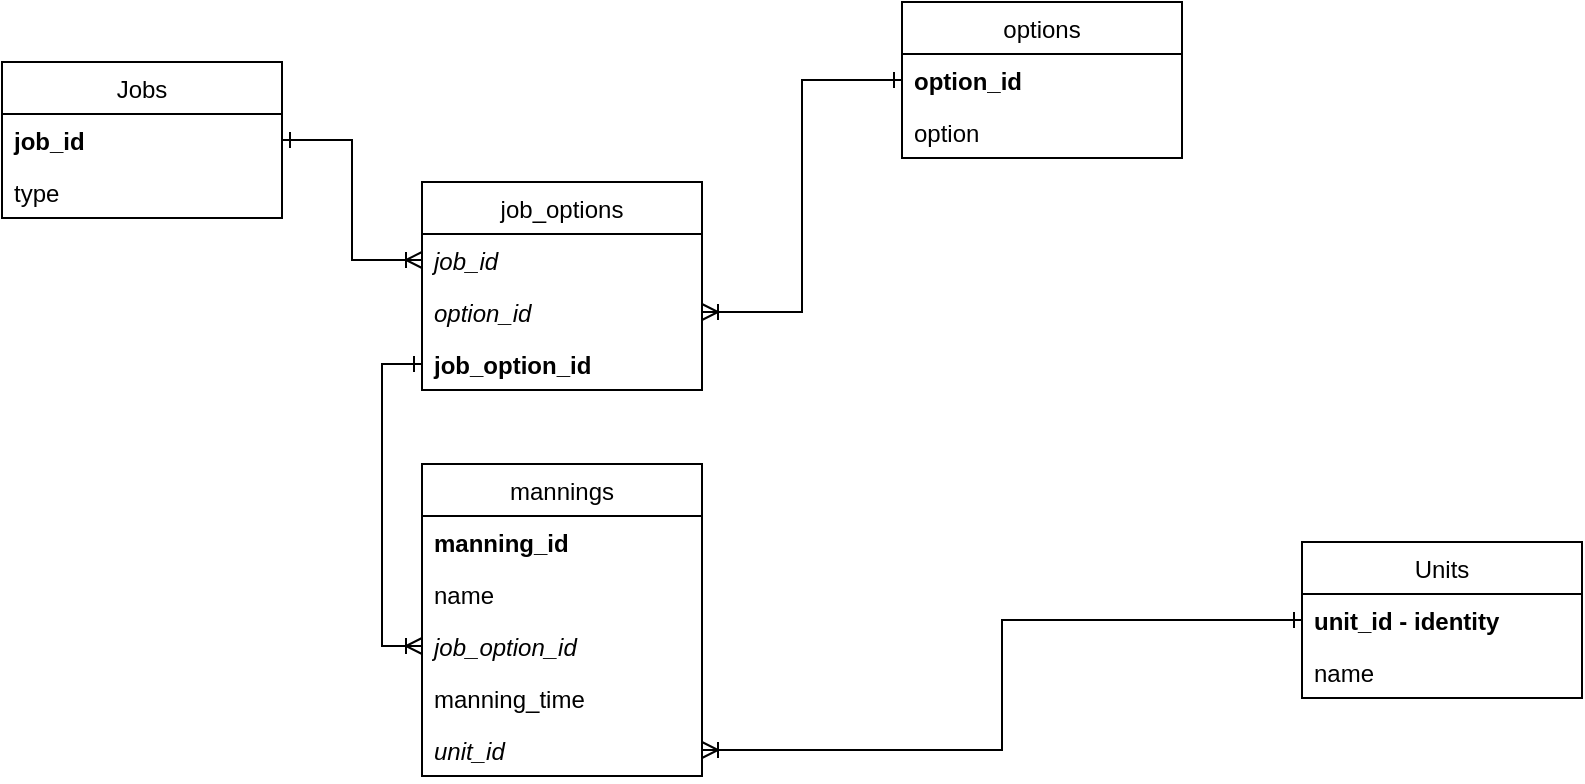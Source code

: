 <mxfile version="14.6.9" type="github">
  <diagram id="OSKKyt8a2qTYvg52w2wC" name="Page-1">
    <mxGraphModel dx="1609" dy="376" grid="1" gridSize="10" guides="1" tooltips="1" connect="1" arrows="1" fold="1" page="1" pageScale="1" pageWidth="827" pageHeight="1169" math="0" shadow="0">
      <root>
        <mxCell id="0" />
        <mxCell id="1" parent="0" />
        <mxCell id="K1dWHn5BOFv55R8dksJ4-1" value="Units" style="swimlane;fontStyle=0;childLayout=stackLayout;horizontal=1;startSize=26;fillColor=none;horizontalStack=0;resizeParent=1;resizeParentMax=0;resizeLast=0;collapsible=1;marginBottom=0;" vertex="1" parent="1">
          <mxGeometry x="580" y="420" width="140" height="78" as="geometry" />
        </mxCell>
        <mxCell id="K1dWHn5BOFv55R8dksJ4-2" value="unit_id - identity" style="text;strokeColor=none;fillColor=none;align=left;verticalAlign=top;spacingLeft=4;spacingRight=4;overflow=hidden;rotatable=0;points=[[0,0.5],[1,0.5]];portConstraint=eastwest;fontStyle=1" vertex="1" parent="K1dWHn5BOFv55R8dksJ4-1">
          <mxGeometry y="26" width="140" height="26" as="geometry" />
        </mxCell>
        <mxCell id="K1dWHn5BOFv55R8dksJ4-3" value="name" style="text;strokeColor=none;fillColor=none;align=left;verticalAlign=top;spacingLeft=4;spacingRight=4;overflow=hidden;rotatable=0;points=[[0,0.5],[1,0.5]];portConstraint=eastwest;" vertex="1" parent="K1dWHn5BOFv55R8dksJ4-1">
          <mxGeometry y="52" width="140" height="26" as="geometry" />
        </mxCell>
        <mxCell id="K1dWHn5BOFv55R8dksJ4-24" style="edgeStyle=orthogonalEdgeStyle;rounded=0;orthogonalLoop=1;jettySize=auto;html=1;entryX=0;entryY=0.5;entryDx=0;entryDy=0;startArrow=ERone;startFill=0;endArrow=ERoneToMany;endFill=0;" edge="1" parent="1" source="K1dWHn5BOFv55R8dksJ4-6" target="K1dWHn5BOFv55R8dksJ4-22">
          <mxGeometry relative="1" as="geometry" />
        </mxCell>
        <mxCell id="K1dWHn5BOFv55R8dksJ4-5" value="Jobs" style="swimlane;fontStyle=0;childLayout=stackLayout;horizontal=1;startSize=26;fillColor=none;horizontalStack=0;resizeParent=1;resizeParentMax=0;resizeLast=0;collapsible=1;marginBottom=0;" vertex="1" parent="1">
          <mxGeometry x="-70" y="180" width="140" height="78" as="geometry" />
        </mxCell>
        <mxCell id="K1dWHn5BOFv55R8dksJ4-6" value="job_id" style="text;strokeColor=none;fillColor=none;align=left;verticalAlign=top;spacingLeft=4;spacingRight=4;overflow=hidden;rotatable=0;points=[[0,0.5],[1,0.5]];portConstraint=eastwest;fontStyle=1" vertex="1" parent="K1dWHn5BOFv55R8dksJ4-5">
          <mxGeometry y="26" width="140" height="26" as="geometry" />
        </mxCell>
        <mxCell id="K1dWHn5BOFv55R8dksJ4-8" value="type" style="text;strokeColor=none;fillColor=none;align=left;verticalAlign=top;spacingLeft=4;spacingRight=4;overflow=hidden;rotatable=0;points=[[0,0.5],[1,0.5]];portConstraint=eastwest;" vertex="1" parent="K1dWHn5BOFv55R8dksJ4-5">
          <mxGeometry y="52" width="140" height="26" as="geometry" />
        </mxCell>
        <mxCell id="K1dWHn5BOFv55R8dksJ4-9" value="options" style="swimlane;fontStyle=0;childLayout=stackLayout;horizontal=1;startSize=26;fillColor=none;horizontalStack=0;resizeParent=1;resizeParentMax=0;resizeLast=0;collapsible=1;marginBottom=0;" vertex="1" parent="1">
          <mxGeometry x="380" y="150" width="140" height="78" as="geometry" />
        </mxCell>
        <mxCell id="K1dWHn5BOFv55R8dksJ4-10" value="option_id" style="text;strokeColor=none;fillColor=none;align=left;verticalAlign=top;spacingLeft=4;spacingRight=4;overflow=hidden;rotatable=0;points=[[0,0.5],[1,0.5]];portConstraint=eastwest;fontStyle=1" vertex="1" parent="K1dWHn5BOFv55R8dksJ4-9">
          <mxGeometry y="26" width="140" height="26" as="geometry" />
        </mxCell>
        <mxCell id="K1dWHn5BOFv55R8dksJ4-11" value="option" style="text;strokeColor=none;fillColor=none;align=left;verticalAlign=top;spacingLeft=4;spacingRight=4;overflow=hidden;rotatable=0;points=[[0,0.5],[1,0.5]];portConstraint=eastwest;" vertex="1" parent="K1dWHn5BOFv55R8dksJ4-9">
          <mxGeometry y="52" width="140" height="26" as="geometry" />
        </mxCell>
        <mxCell id="K1dWHn5BOFv55R8dksJ4-13" value="mannings" style="swimlane;fontStyle=0;childLayout=stackLayout;horizontal=1;startSize=26;fillColor=none;horizontalStack=0;resizeParent=1;resizeParentMax=0;resizeLast=0;collapsible=1;marginBottom=0;" vertex="1" parent="1">
          <mxGeometry x="140" y="381" width="140" height="156" as="geometry" />
        </mxCell>
        <mxCell id="K1dWHn5BOFv55R8dksJ4-14" value="manning_id" style="text;strokeColor=none;fillColor=none;align=left;verticalAlign=top;spacingLeft=4;spacingRight=4;overflow=hidden;rotatable=0;points=[[0,0.5],[1,0.5]];portConstraint=eastwest;fontStyle=1" vertex="1" parent="K1dWHn5BOFv55R8dksJ4-13">
          <mxGeometry y="26" width="140" height="26" as="geometry" />
        </mxCell>
        <mxCell id="K1dWHn5BOFv55R8dksJ4-15" value="name" style="text;strokeColor=none;fillColor=none;align=left;verticalAlign=top;spacingLeft=4;spacingRight=4;overflow=hidden;rotatable=0;points=[[0,0.5],[1,0.5]];portConstraint=eastwest;" vertex="1" parent="K1dWHn5BOFv55R8dksJ4-13">
          <mxGeometry y="52" width="140" height="26" as="geometry" />
        </mxCell>
        <mxCell id="K1dWHn5BOFv55R8dksJ4-16" value="job_option_id" style="text;strokeColor=none;fillColor=none;align=left;verticalAlign=top;spacingLeft=4;spacingRight=4;overflow=hidden;rotatable=0;points=[[0,0.5],[1,0.5]];portConstraint=eastwest;fontStyle=2" vertex="1" parent="K1dWHn5BOFv55R8dksJ4-13">
          <mxGeometry y="78" width="140" height="26" as="geometry" />
        </mxCell>
        <mxCell id="K1dWHn5BOFv55R8dksJ4-18" value="manning_time" style="text;strokeColor=none;fillColor=none;align=left;verticalAlign=top;spacingLeft=4;spacingRight=4;overflow=hidden;rotatable=0;points=[[0,0.5],[1,0.5]];portConstraint=eastwest;" vertex="1" parent="K1dWHn5BOFv55R8dksJ4-13">
          <mxGeometry y="104" width="140" height="26" as="geometry" />
        </mxCell>
        <mxCell id="K1dWHn5BOFv55R8dksJ4-19" value="unit_id&#xa;" style="text;strokeColor=none;fillColor=none;align=left;verticalAlign=top;spacingLeft=4;spacingRight=4;overflow=hidden;rotatable=0;points=[[0,0.5],[1,0.5]];portConstraint=eastwest;fontStyle=2" vertex="1" parent="K1dWHn5BOFv55R8dksJ4-13">
          <mxGeometry y="130" width="140" height="26" as="geometry" />
        </mxCell>
        <mxCell id="K1dWHn5BOFv55R8dksJ4-20" value="job_options" style="swimlane;fontStyle=0;childLayout=stackLayout;horizontal=1;startSize=26;fillColor=none;horizontalStack=0;resizeParent=1;resizeParentMax=0;resizeLast=0;collapsible=1;marginBottom=0;" vertex="1" parent="1">
          <mxGeometry x="140" y="240" width="140" height="104" as="geometry" />
        </mxCell>
        <mxCell id="K1dWHn5BOFv55R8dksJ4-22" value="job_id&#xa;" style="text;strokeColor=none;fillColor=none;align=left;verticalAlign=top;spacingLeft=4;spacingRight=4;overflow=hidden;rotatable=0;points=[[0,0.5],[1,0.5]];portConstraint=eastwest;fontStyle=2" vertex="1" parent="K1dWHn5BOFv55R8dksJ4-20">
          <mxGeometry y="26" width="140" height="26" as="geometry" />
        </mxCell>
        <mxCell id="K1dWHn5BOFv55R8dksJ4-23" value="option_id" style="text;strokeColor=none;fillColor=none;align=left;verticalAlign=top;spacingLeft=4;spacingRight=4;overflow=hidden;rotatable=0;points=[[0,0.5],[1,0.5]];portConstraint=eastwest;fontStyle=2" vertex="1" parent="K1dWHn5BOFv55R8dksJ4-20">
          <mxGeometry y="52" width="140" height="26" as="geometry" />
        </mxCell>
        <mxCell id="K1dWHn5BOFv55R8dksJ4-21" value="job_option_id" style="text;strokeColor=none;fillColor=none;align=left;verticalAlign=top;spacingLeft=4;spacingRight=4;overflow=hidden;rotatable=0;points=[[0,0.5],[1,0.5]];portConstraint=eastwest;fontStyle=1" vertex="1" parent="K1dWHn5BOFv55R8dksJ4-20">
          <mxGeometry y="78" width="140" height="26" as="geometry" />
        </mxCell>
        <mxCell id="K1dWHn5BOFv55R8dksJ4-26" style="edgeStyle=orthogonalEdgeStyle;rounded=0;orthogonalLoop=1;jettySize=auto;html=1;entryX=1;entryY=0.5;entryDx=0;entryDy=0;endArrow=ERoneToMany;endFill=0;startArrow=ERone;startFill=0;" edge="1" parent="1" source="K1dWHn5BOFv55R8dksJ4-10" target="K1dWHn5BOFv55R8dksJ4-23">
          <mxGeometry relative="1" as="geometry" />
        </mxCell>
        <mxCell id="K1dWHn5BOFv55R8dksJ4-27" style="edgeStyle=orthogonalEdgeStyle;rounded=0;orthogonalLoop=1;jettySize=auto;html=1;entryX=0;entryY=0.5;entryDx=0;entryDy=0;startArrow=ERone;startFill=0;endArrow=ERoneToMany;endFill=0;" edge="1" parent="1" source="K1dWHn5BOFv55R8dksJ4-21" target="K1dWHn5BOFv55R8dksJ4-16">
          <mxGeometry relative="1" as="geometry" />
        </mxCell>
        <mxCell id="K1dWHn5BOFv55R8dksJ4-28" style="edgeStyle=orthogonalEdgeStyle;rounded=0;orthogonalLoop=1;jettySize=auto;html=1;entryX=1;entryY=0.5;entryDx=0;entryDy=0;startArrow=ERone;startFill=0;endArrow=ERoneToMany;endFill=0;" edge="1" parent="1" source="K1dWHn5BOFv55R8dksJ4-2" target="K1dWHn5BOFv55R8dksJ4-19">
          <mxGeometry relative="1" as="geometry" />
        </mxCell>
      </root>
    </mxGraphModel>
  </diagram>
</mxfile>

